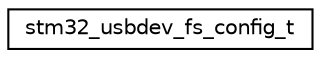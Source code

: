 digraph "Graphical Class Hierarchy"
{
 // LATEX_PDF_SIZE
  edge [fontname="Helvetica",fontsize="10",labelfontname="Helvetica",labelfontsize="10"];
  node [fontname="Helvetica",fontsize="10",shape=record];
  rankdir="LR";
  Node0 [label="stm32_usbdev_fs_config_t",height=0.2,width=0.4,color="black", fillcolor="white", style="filled",URL="$structstm32__usbdev__fs__config__t.html",tooltip="stm32 USB device FS configuration"];
}
